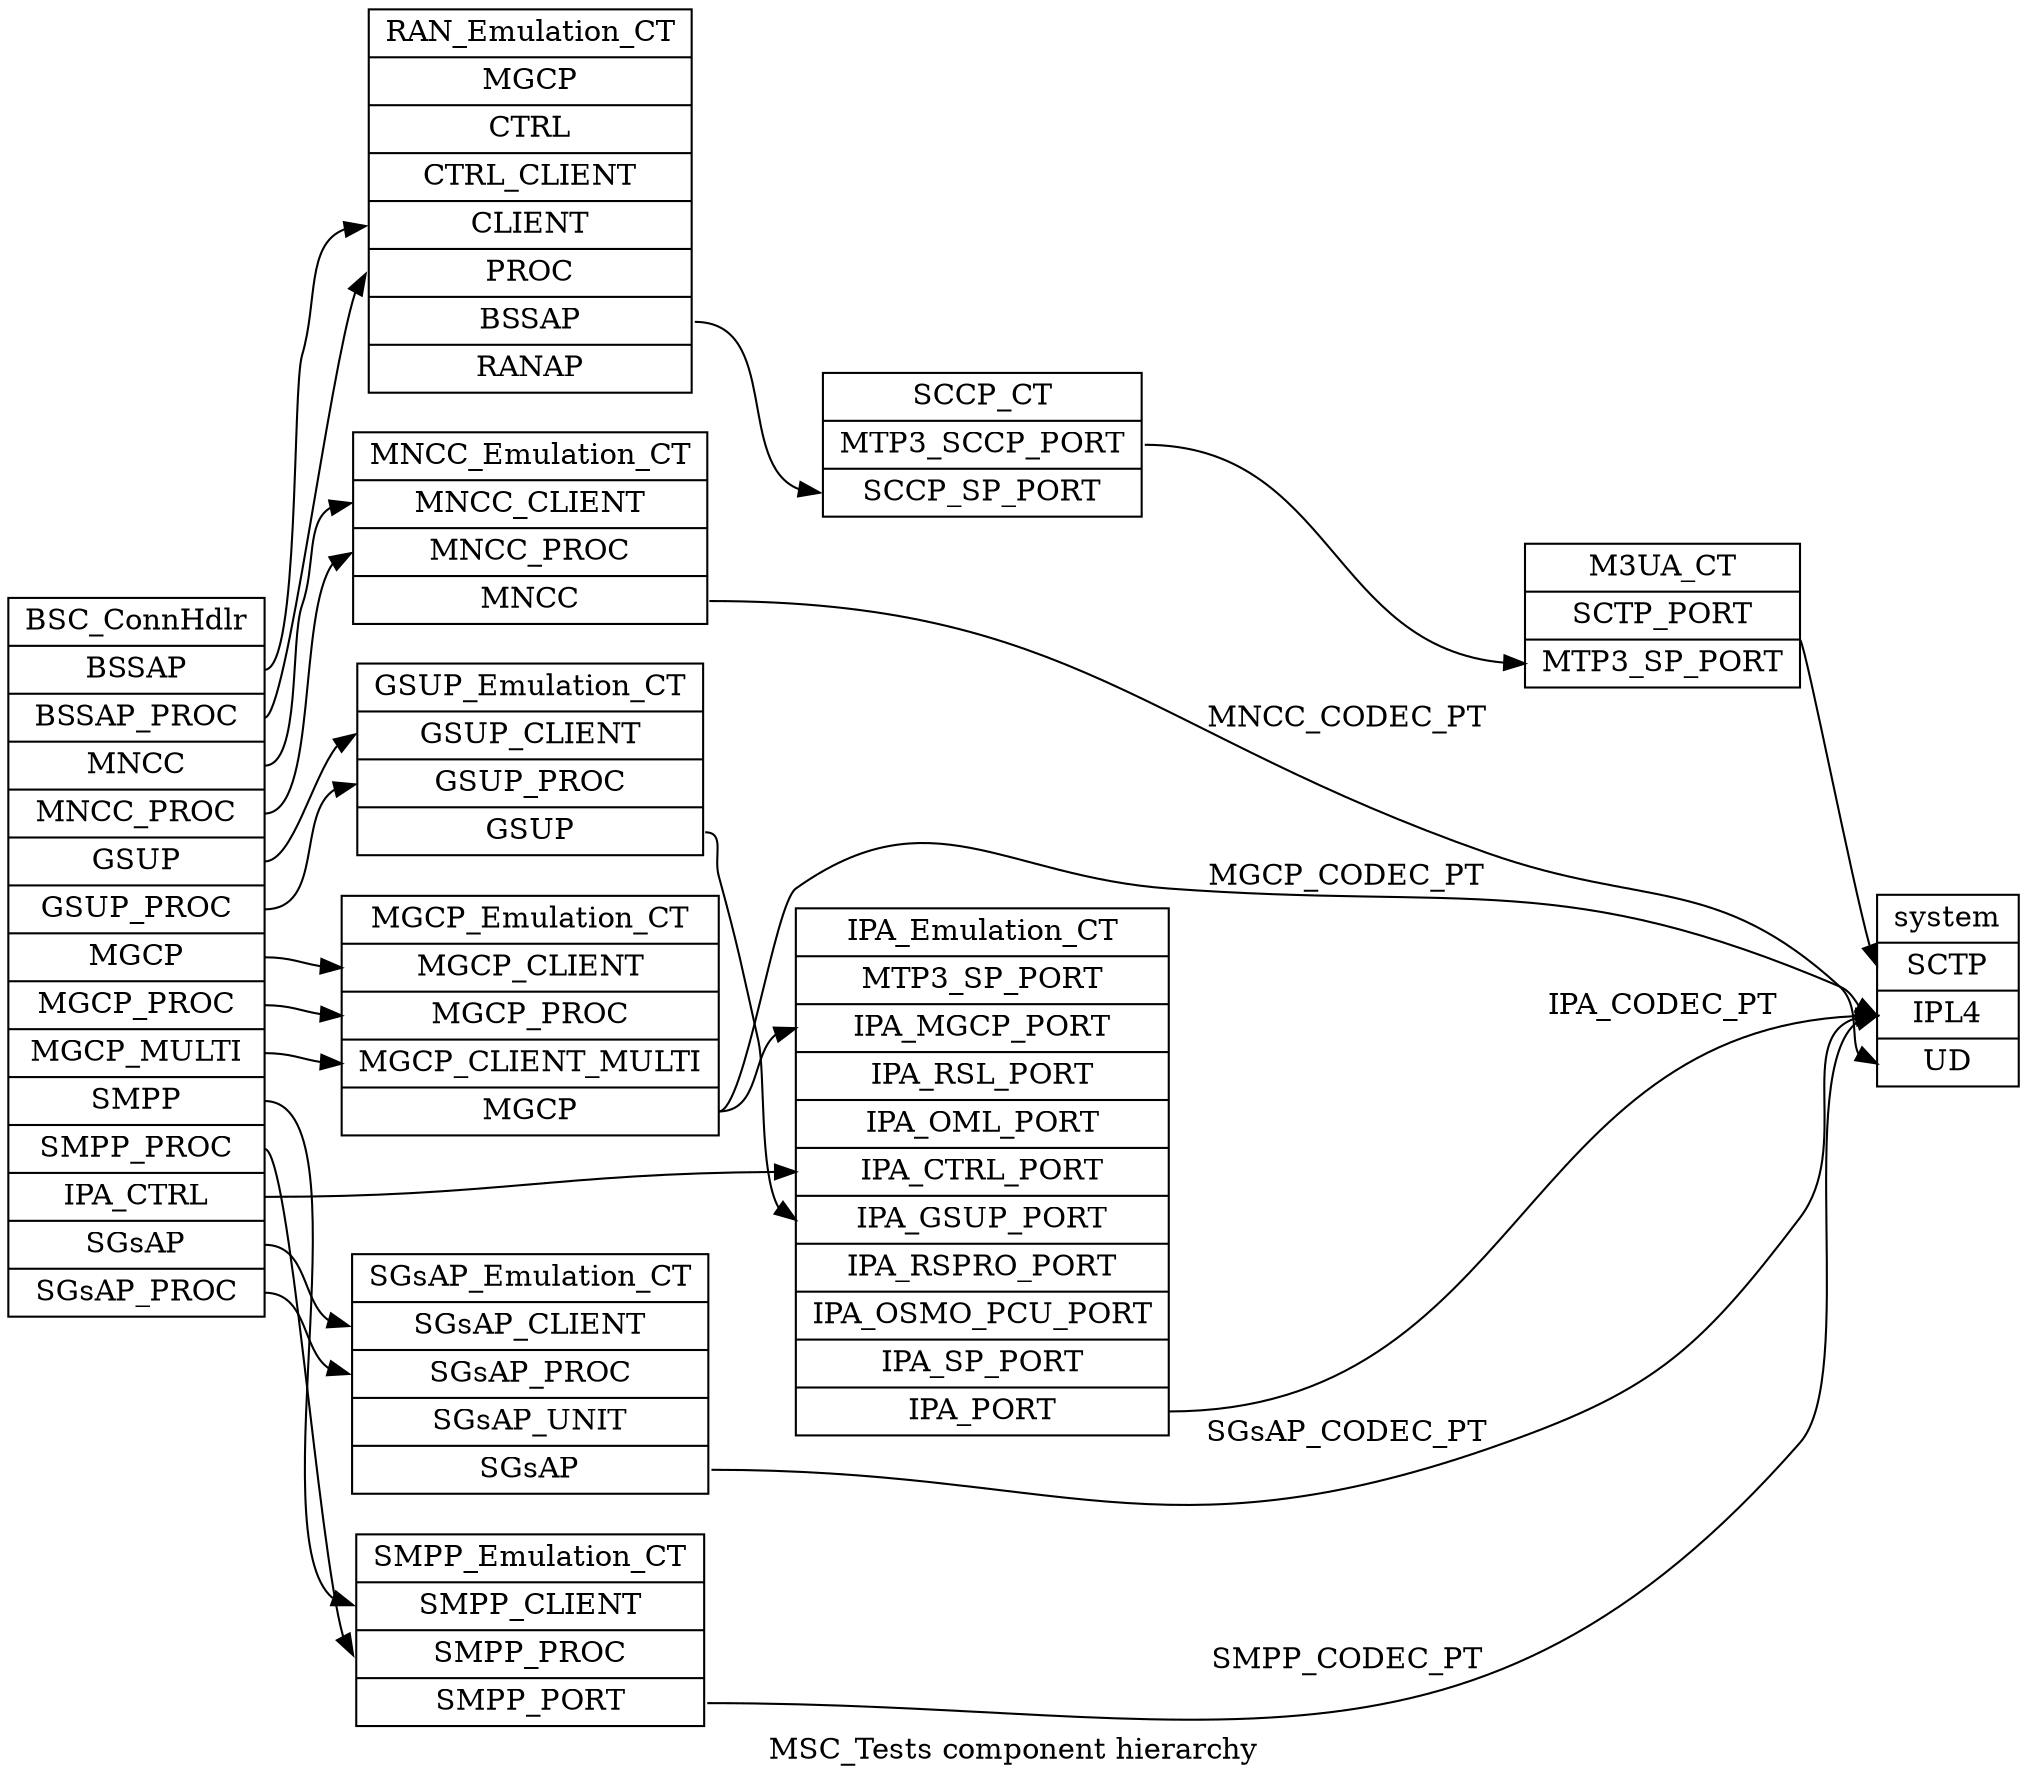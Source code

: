 digraph G {
	rankdir = LR;
	label = "MSC_Tests component hierarchy";

	"BSC_ConnHdlr" [
		shape = "record"
		label = "<f0> BSC_ConnHdlr | <BSSAP> BSSAP | <BSSAP_PROC> BSSAP_PROC | <MNCC> MNCC | <MNCC_PROC> MNCC_PROC | <GSUP> GSUP | <GSUP_PROC> GSUP_PROC | <MGCP> MGCP | <MGCP_PROC> MGCP_PROC | <MGCP_MULTI> MGCP_MULTI | <SMPP> SMPP | <SMPP_PROC> SMPP_PROC | <IPA_CTRL> IPA_CTRL | <SGsAP> SGsAP | <SGsAP_PROC> SGsAP_PROC"
	];

	"RAN_Emulation_CT" [
		shape = "record"
		label = "<f0> RAN_Emulation_CT | <MGCP> MGCP | <CTRL> CTRL | <CTRL_CLIENT> CTRL_CLIENT | <CLIENT> CLIENT | <PROC> PROC | <BSSAP> BSSAP | <RANAP> RANAP"
	];
	"RAN_Emulation_CT":BSSAP -> "SCCP_CT":SCCP_SP_PORT
	"BSC_ConnHdlr":BSSAP -> "RAN_Emulation_CT":CLIENT
	"BSC_ConnHdlr":BSSAP_PROC -> "RAN_Emulation_CT":PROC
	"BSC_ConnHdlr":IPA_CTRL -> "IPA_Emulation_CT":IPA_CTRL_PORT


	"SCCP_CT" [
		shape = "record"
		label = "<f0> SCCP_CT | <MTP3_SCCP_PORT> MTP3_SCCP_PORT | <SCCP_SP_PORT> SCCP_SP_PORT"
	];
	"SCCP_CT":MTP3_SCCP_PORT -> "M3UA_CT":MTP3_SP_PORT

	"M3UA_CT" [

		shape = "record"
		label = "<f0> M3UA_CT | <STCP_PORT> SCTP_PORT | <MTP3_SP_PORT> MTP3_SP_PORT"
	];
	"M3UA_CT":SCTP_PORT -> "system":SCTP


	"MNCC_Emulation_CT" [
		shape = "record"
		label = "<f0> MNCC_Emulation_CT | <MNCC_CLIENT> MNCC_CLIENT | <MNCC_PROC> MNCC_PROC | <MNCC> MNCC"
	]
	"MNCC_Emulation_CT":MNCC -> "system":UD [label="MNCC_CODEC_PT"]
	"BSC_ConnHdlr":MNCC -> "MNCC_Emulation_CT":MNCC_CLIENT
	"BSC_ConnHdlr":MNCC_PROC -> "MNCC_Emulation_CT":MNCC_PROC


	"GSUP_Emulation_CT" [
		shape = "record"
		label = "<f0> GSUP_Emulation_CT | <GSUP_CLIENT> GSUP_CLIENT | <GSUP_PROC> GSUP_PROC | <GSUP> GSUP"
	]
	"GSUP_Emulation_CT":GSUP -> "IPA_Emulation_CT":IPA_GSUP_PORT
	"BSC_ConnHdlr":GSUP -> "GSUP_Emulation_CT":GSUP_CLIENT
	"BSC_ConnHdlr":GSUP_PROC -> "GSUP_Emulation_CT":GSUP_PROC


	"MGCP_Emulation_CT" [
		shape = "record"
		label = "<f0> MGCP_Emulation_CT | <MGCP_CLIENT> MGCP_CLIENT | <MGCP_PROC> MGCP_PROC | <MGCP_CLIENT_MULTI> MGCP_CLIENT_MULTI | <MGCP> MGCP"
	]
	"MGCP_Emulation_CT":MGCP -> "system":IPL4 [label="MGCP_CODEC_PT"]
	"MGCP_Emulation_CT":MGCP -> "IPA_Emulation_CT":IPA_MGCP_PORT
	"BSC_ConnHdlr":MGCP -> "MGCP_Emulation_CT":MGCP_CLIENT
	"BSC_ConnHdlr":MGCP_PROC -> "MGCP_Emulation_CT":MGCP_PROC
	"BSC_ConnHdlr":MGCP_MULTI -> "MGCP_Emulation_CT":MGCP_CLIENT_MULTI

	"SMPP_Emulation_CT" [
		shape = "record"
		label = "<f0> SMPP_Emulation_CT | <SMPP_CLIENT> SMPP_CLIENT | <SMPP_PROC> SMPP_PROC | <SMPP_PORT> SMPP_PORT"
	]
	"SMPP_Emulation_CT":SMPP_PORT -> "system":IPL4 [label="SMPP_CODEC_PT"]
	"BSC_ConnHdlr":SMPP -> "SMPP_Emulation_CT":SMPP_CLIENT
	"BSC_ConnHdlr":SMPP_PROC -> "SMPP_Emulation_CT":SMPP_PROC

	"SGsAP_Emulation_CT" [
		shape = "record"
		label = "<f0> SGsAP_Emulation_CT | <SGsAP_CLIENT> SGsAP_CLIENT | <SGsAP_PROC> SGsAP_PROC | <SGsAP_UNIT> SGsAP_UNIT | <SGsAP> SGsAP"
	]
	"SGsAP_Emulation_CT":SGsAP -> "system":IPL4 [label="SGsAP_CODEC_PT"]
	"BSC_ConnHdlr":SGsAP -> "SGsAP_Emulation_CT":SGsAP_CLIENT
	"BSC_ConnHdlr":SGsAP_PROC -> "SGsAP_Emulation_CT":SGsAP_PROC

	"IPA_Emulation_CT" [
		shape = "record"
		label = "<f0> IPA_Emulation_CT | <MTP3_SP_PORT> MTP3_SP_PORT | <IPA_MGCP_PORT> IPA_MGCP_PORT | <IPA_RSL_PORT> IPA_RSL_PORT | <IPA_OML_PORT> IPA_OML_PORT | <IPA_CTRL_PORT> IPA_CTRL_PORT | <IPA_GSUP_PORT> IPA_GSUP_PORT | <IPA_RSPRO_PORT> IPA_RSPRO_PORT | <IPA_OSMO_PCU_PORT> IPA_OSMO_PCU_PORT | <IPA_SP_PORT> IPA_SP_PORT | <IPA_PORT> IPA_PORT"
	];
	"IPA_Emulation_CT":IPA_PORT -> "system":IPL4 [label="IPA_CODEC_PT"]


	"system" [
		shape = "record"
		label = "<f0> system | <SCTP> SCTP | <IPL4> IPL4 | <UD> UD"
	];
}
